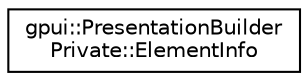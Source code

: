 digraph "Graphical Class Hierarchy"
{
 // LATEX_PDF_SIZE
  edge [fontname="Helvetica",fontsize="10",labelfontname="Helvetica",labelfontsize="10"];
  node [fontname="Helvetica",fontsize="10",shape=record];
  rankdir="LR";
  Node0 [label="gpui::PresentationBuilder\lPrivate::ElementInfo",height=0.2,width=0.4,color="black", fillcolor="white", style="filled",URL="$structgpui_1_1_presentation_builder_private_1_1_element_info.html",tooltip=" "];
}
